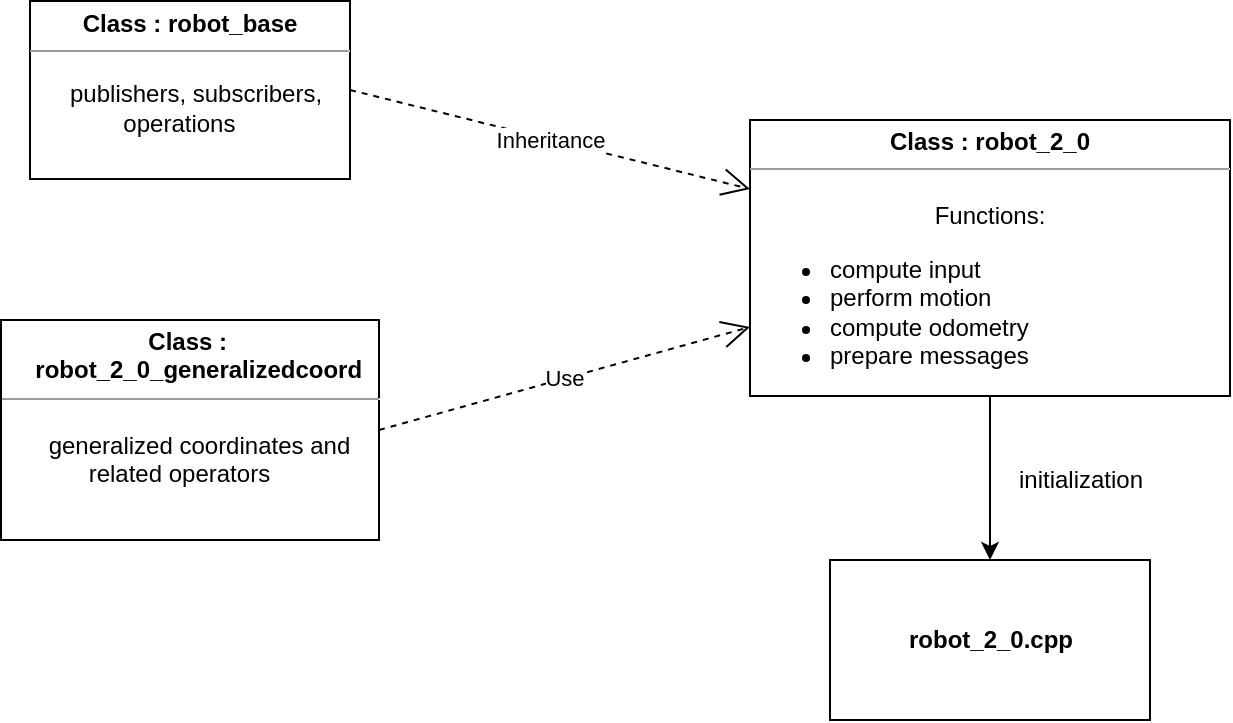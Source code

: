 <mxfile version="13.0.3" type="device"><diagram id="9Rt7dlmSwnU8pNxs5tLP" name="Page-1"><mxGraphModel dx="381" dy="244" grid="1" gridSize="10" guides="1" tooltips="1" connect="1" arrows="1" fold="1" page="1" pageScale="1" pageWidth="827" pageHeight="1169" math="0" shadow="0"><root><mxCell id="0"/><mxCell id="1" parent="0"/><mxCell id="lwPOiESWu4GwO_ZsnWGg-19" value="&lt;p style=&quot;margin: 0px ; margin-top: 4px ; text-align: center&quot;&gt;&lt;b&gt;Class : robot_base&lt;/b&gt;&lt;/p&gt;&lt;hr size=&quot;1&quot;&gt;&lt;div style=&quot;height: 2px&quot;&gt;&lt;span style=&quot;text-align: center&quot;&gt;&amp;nbsp; &amp;nbsp; &amp;nbsp;&lt;/span&gt;&lt;/div&gt;&lt;div style=&quot;height: 2px&quot;&gt;&lt;span style=&quot;text-align: center&quot;&gt;&lt;br&gt;&lt;/span&gt;&lt;/div&gt;&lt;div style=&quot;height: 2px&quot;&gt;&lt;span style=&quot;text-align: center&quot;&gt;&lt;br&gt;&lt;/span&gt;&lt;/div&gt;&lt;div style=&quot;height: 2px&quot;&gt;&lt;span style=&quot;text-align: center&quot;&gt;&lt;br&gt;&lt;/span&gt;&lt;/div&gt;&lt;div style=&quot;height: 2px&quot;&gt;&lt;span style=&quot;text-align: center&quot;&gt;&amp;nbsp; &amp;nbsp; &amp;nbsp; publishers, subscribers,&amp;nbsp;&lt;/span&gt;&lt;br style=&quot;text-align: center&quot;&gt;&lt;span style=&quot;text-align: center&quot;&gt;&amp;nbsp; &amp;nbsp; &amp;nbsp; &amp;nbsp; &amp;nbsp; &amp;nbsp; &amp;nbsp; operations&lt;/span&gt;&lt;/div&gt;" style="verticalAlign=top;align=left;overflow=fill;fontSize=12;fontFamily=Helvetica;html=1;" parent="1" vertex="1"><mxGeometry x="40" y="50.5" width="160" height="89" as="geometry"/></mxCell><mxCell id="lwPOiESWu4GwO_ZsnWGg-20" value="&lt;p style=&quot;margin: 0px ; margin-top: 4px ; text-align: center&quot;&gt;&lt;b&gt;Class :&amp;nbsp;&lt;/b&gt;&lt;/p&gt;&lt;b style=&quot;text-align: center&quot;&gt;&amp;nbsp; &amp;nbsp; &amp;nbsp;robot_2_0_generalizedcoord&lt;/b&gt;&lt;hr size=&quot;1&quot;&gt;&lt;div style=&quot;height: 2px&quot;&gt;&lt;span style=&quot;text-align: center&quot;&gt;&amp;nbsp; &amp;nbsp; &amp;nbsp;&lt;/span&gt;&lt;/div&gt;&lt;div style=&quot;height: 2px&quot;&gt;&lt;span style=&quot;text-align: center&quot;&gt;&lt;br&gt;&lt;/span&gt;&lt;/div&gt;&lt;div style=&quot;height: 2px&quot;&gt;&lt;span style=&quot;text-align: center&quot;&gt;&lt;br&gt;&lt;/span&gt;&lt;/div&gt;&lt;div style=&quot;height: 2px&quot;&gt;&lt;span style=&quot;text-align: center&quot;&gt;&lt;br&gt;&lt;/span&gt;&lt;/div&gt;&lt;div style=&quot;height: 2px&quot;&gt;&lt;span style=&quot;text-align: center&quot;&gt;&amp;nbsp; &amp;nbsp; &amp;nbsp;&lt;/span&gt;&lt;/div&gt;&lt;span style=&quot;text-align: center&quot;&gt;&amp;nbsp; &amp;nbsp; &amp;nbsp; &amp;nbsp;generalized coordinates and&amp;nbsp;&lt;/span&gt;&lt;br style=&quot;text-align: center&quot;&gt;&lt;span style=&quot;text-align: center&quot;&gt;&amp;nbsp; &amp;nbsp; &amp;nbsp; &amp;nbsp; &amp;nbsp; &amp;nbsp; &amp;nbsp;related operators&lt;/span&gt;" style="verticalAlign=top;align=left;overflow=fill;fontSize=12;fontFamily=Helvetica;html=1;" parent="1" vertex="1"><mxGeometry x="25.5" y="210" width="189" height="110" as="geometry"/></mxCell><mxCell id="lwPOiESWu4GwO_ZsnWGg-21" value="&lt;p style=&quot;margin: 0px ; margin-top: 4px ; text-align: center&quot;&gt;&lt;b&gt;Class : robot_2_0&lt;/b&gt;&lt;/p&gt;&lt;hr size=&quot;1&quot;&gt;&lt;div style=&quot;height: 2px&quot;&gt;&lt;span style=&quot;text-align: center&quot;&gt;&amp;nbsp;&lt;/span&gt;&lt;/div&gt;&lt;div style=&quot;height: 2px&quot;&gt;&lt;span style=&quot;text-align: center&quot;&gt;&lt;br&gt;&lt;/span&gt;&lt;/div&gt;&lt;div style=&quot;height: 2px&quot;&gt;&lt;span style=&quot;text-align: center&quot;&gt;&lt;br&gt;&lt;/span&gt;&lt;/div&gt;&lt;div style=&quot;height: 2px&quot;&gt;&lt;span style=&quot;text-align: center&quot;&gt;&lt;br&gt;&lt;/span&gt;&lt;/div&gt;&lt;div style=&quot;height: 2px&quot;&gt;&lt;span style=&quot;text-align: center&quot;&gt;&amp;nbsp; &amp;nbsp; &amp;nbsp;&amp;nbsp;&lt;/span&gt;&lt;br&gt;&lt;/div&gt;&lt;span&gt;&lt;div style=&quot;text-align: center&quot;&gt;&lt;span&gt;Functions:&lt;/span&gt;&lt;/div&gt;&lt;/span&gt;&lt;ul&gt;&lt;li&gt;&lt;span style=&quot;text-align: center&quot;&gt;compute input&lt;/span&gt;&lt;/li&gt;&lt;li&gt;&lt;span style=&quot;text-align: center&quot;&gt;perform motion&lt;/span&gt;&lt;/li&gt;&lt;li&gt;&lt;span style=&quot;text-align: center&quot;&gt;compute odometry&lt;/span&gt;&lt;/li&gt;&lt;li&gt;prepare messages&amp;nbsp; &amp;nbsp; &amp;nbsp; &amp;nbsp;&lt;/li&gt;&lt;/ul&gt;" style="verticalAlign=top;align=left;overflow=fill;fontSize=12;fontFamily=Helvetica;html=1;" parent="1" vertex="1"><mxGeometry x="400" y="110" width="240" height="138" as="geometry"/></mxCell><mxCell id="lwPOiESWu4GwO_ZsnWGg-22" value="" style="endArrow=classic;html=1;exitX=0.5;exitY=1;exitDx=0;exitDy=0;entryX=0.5;entryY=0;entryDx=0;entryDy=0;" parent="1" source="lwPOiESWu4GwO_ZsnWGg-21" target="lwPOiESWu4GwO_ZsnWGg-23" edge="1"><mxGeometry width="50" height="50" relative="1" as="geometry"><mxPoint x="224.5" y="275" as="sourcePoint"/><mxPoint x="400" y="213.5" as="targetPoint"/></mxGeometry></mxCell><mxCell id="lwPOiESWu4GwO_ZsnWGg-23" value="&lt;b&gt;robot_2_0.cpp&lt;/b&gt;" style="html=1;" parent="1" vertex="1"><mxGeometry x="440" y="330" width="160" height="80" as="geometry"/></mxCell><mxCell id="lwPOiESWu4GwO_ZsnWGg-24" value="initialization" style="text;html=1;align=center;verticalAlign=middle;resizable=0;points=[];autosize=1;" parent="1" vertex="1"><mxGeometry x="525" y="280" width="80" height="20" as="geometry"/></mxCell><mxCell id="zU-vSXhR-Abp_GWO4eJw-1" value="Use" style="endArrow=open;endSize=12;dashed=1;html=1;exitX=1;exitY=0.5;exitDx=0;exitDy=0;entryX=0;entryY=0.75;entryDx=0;entryDy=0;" edge="1" parent="1" source="lwPOiESWu4GwO_ZsnWGg-20" target="lwPOiESWu4GwO_ZsnWGg-21"><mxGeometry width="160" relative="1" as="geometry"><mxPoint x="330" y="270" as="sourcePoint"/><mxPoint x="490" y="270" as="targetPoint"/></mxGeometry></mxCell><mxCell id="zU-vSXhR-Abp_GWO4eJw-2" value="Inheritance" style="endArrow=open;endSize=12;dashed=1;html=1;exitX=1;exitY=0.5;exitDx=0;exitDy=0;entryX=0;entryY=0.25;entryDx=0;entryDy=0;" edge="1" parent="1" source="lwPOiESWu4GwO_ZsnWGg-19" target="lwPOiESWu4GwO_ZsnWGg-21"><mxGeometry width="160" relative="1" as="geometry"><mxPoint x="240" y="160" as="sourcePoint"/><mxPoint x="400" y="160" as="targetPoint"/></mxGeometry></mxCell></root></mxGraphModel></diagram></mxfile>